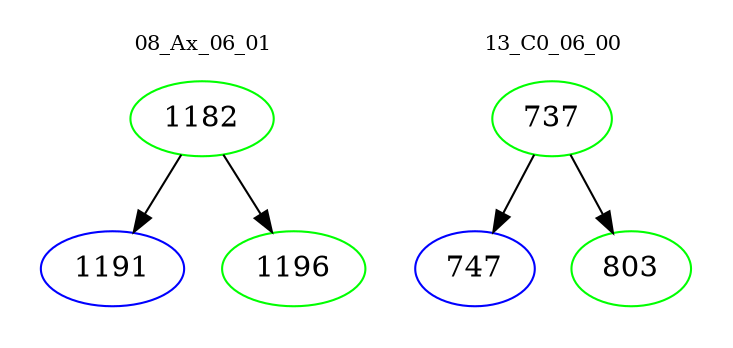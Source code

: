 digraph{
subgraph cluster_0 {
color = white
label = "08_Ax_06_01";
fontsize=10;
T0_1182 [label="1182", color="green"]
T0_1182 -> T0_1191 [color="black"]
T0_1191 [label="1191", color="blue"]
T0_1182 -> T0_1196 [color="black"]
T0_1196 [label="1196", color="green"]
}
subgraph cluster_1 {
color = white
label = "13_C0_06_00";
fontsize=10;
T1_737 [label="737", color="green"]
T1_737 -> T1_747 [color="black"]
T1_747 [label="747", color="blue"]
T1_737 -> T1_803 [color="black"]
T1_803 [label="803", color="green"]
}
}
